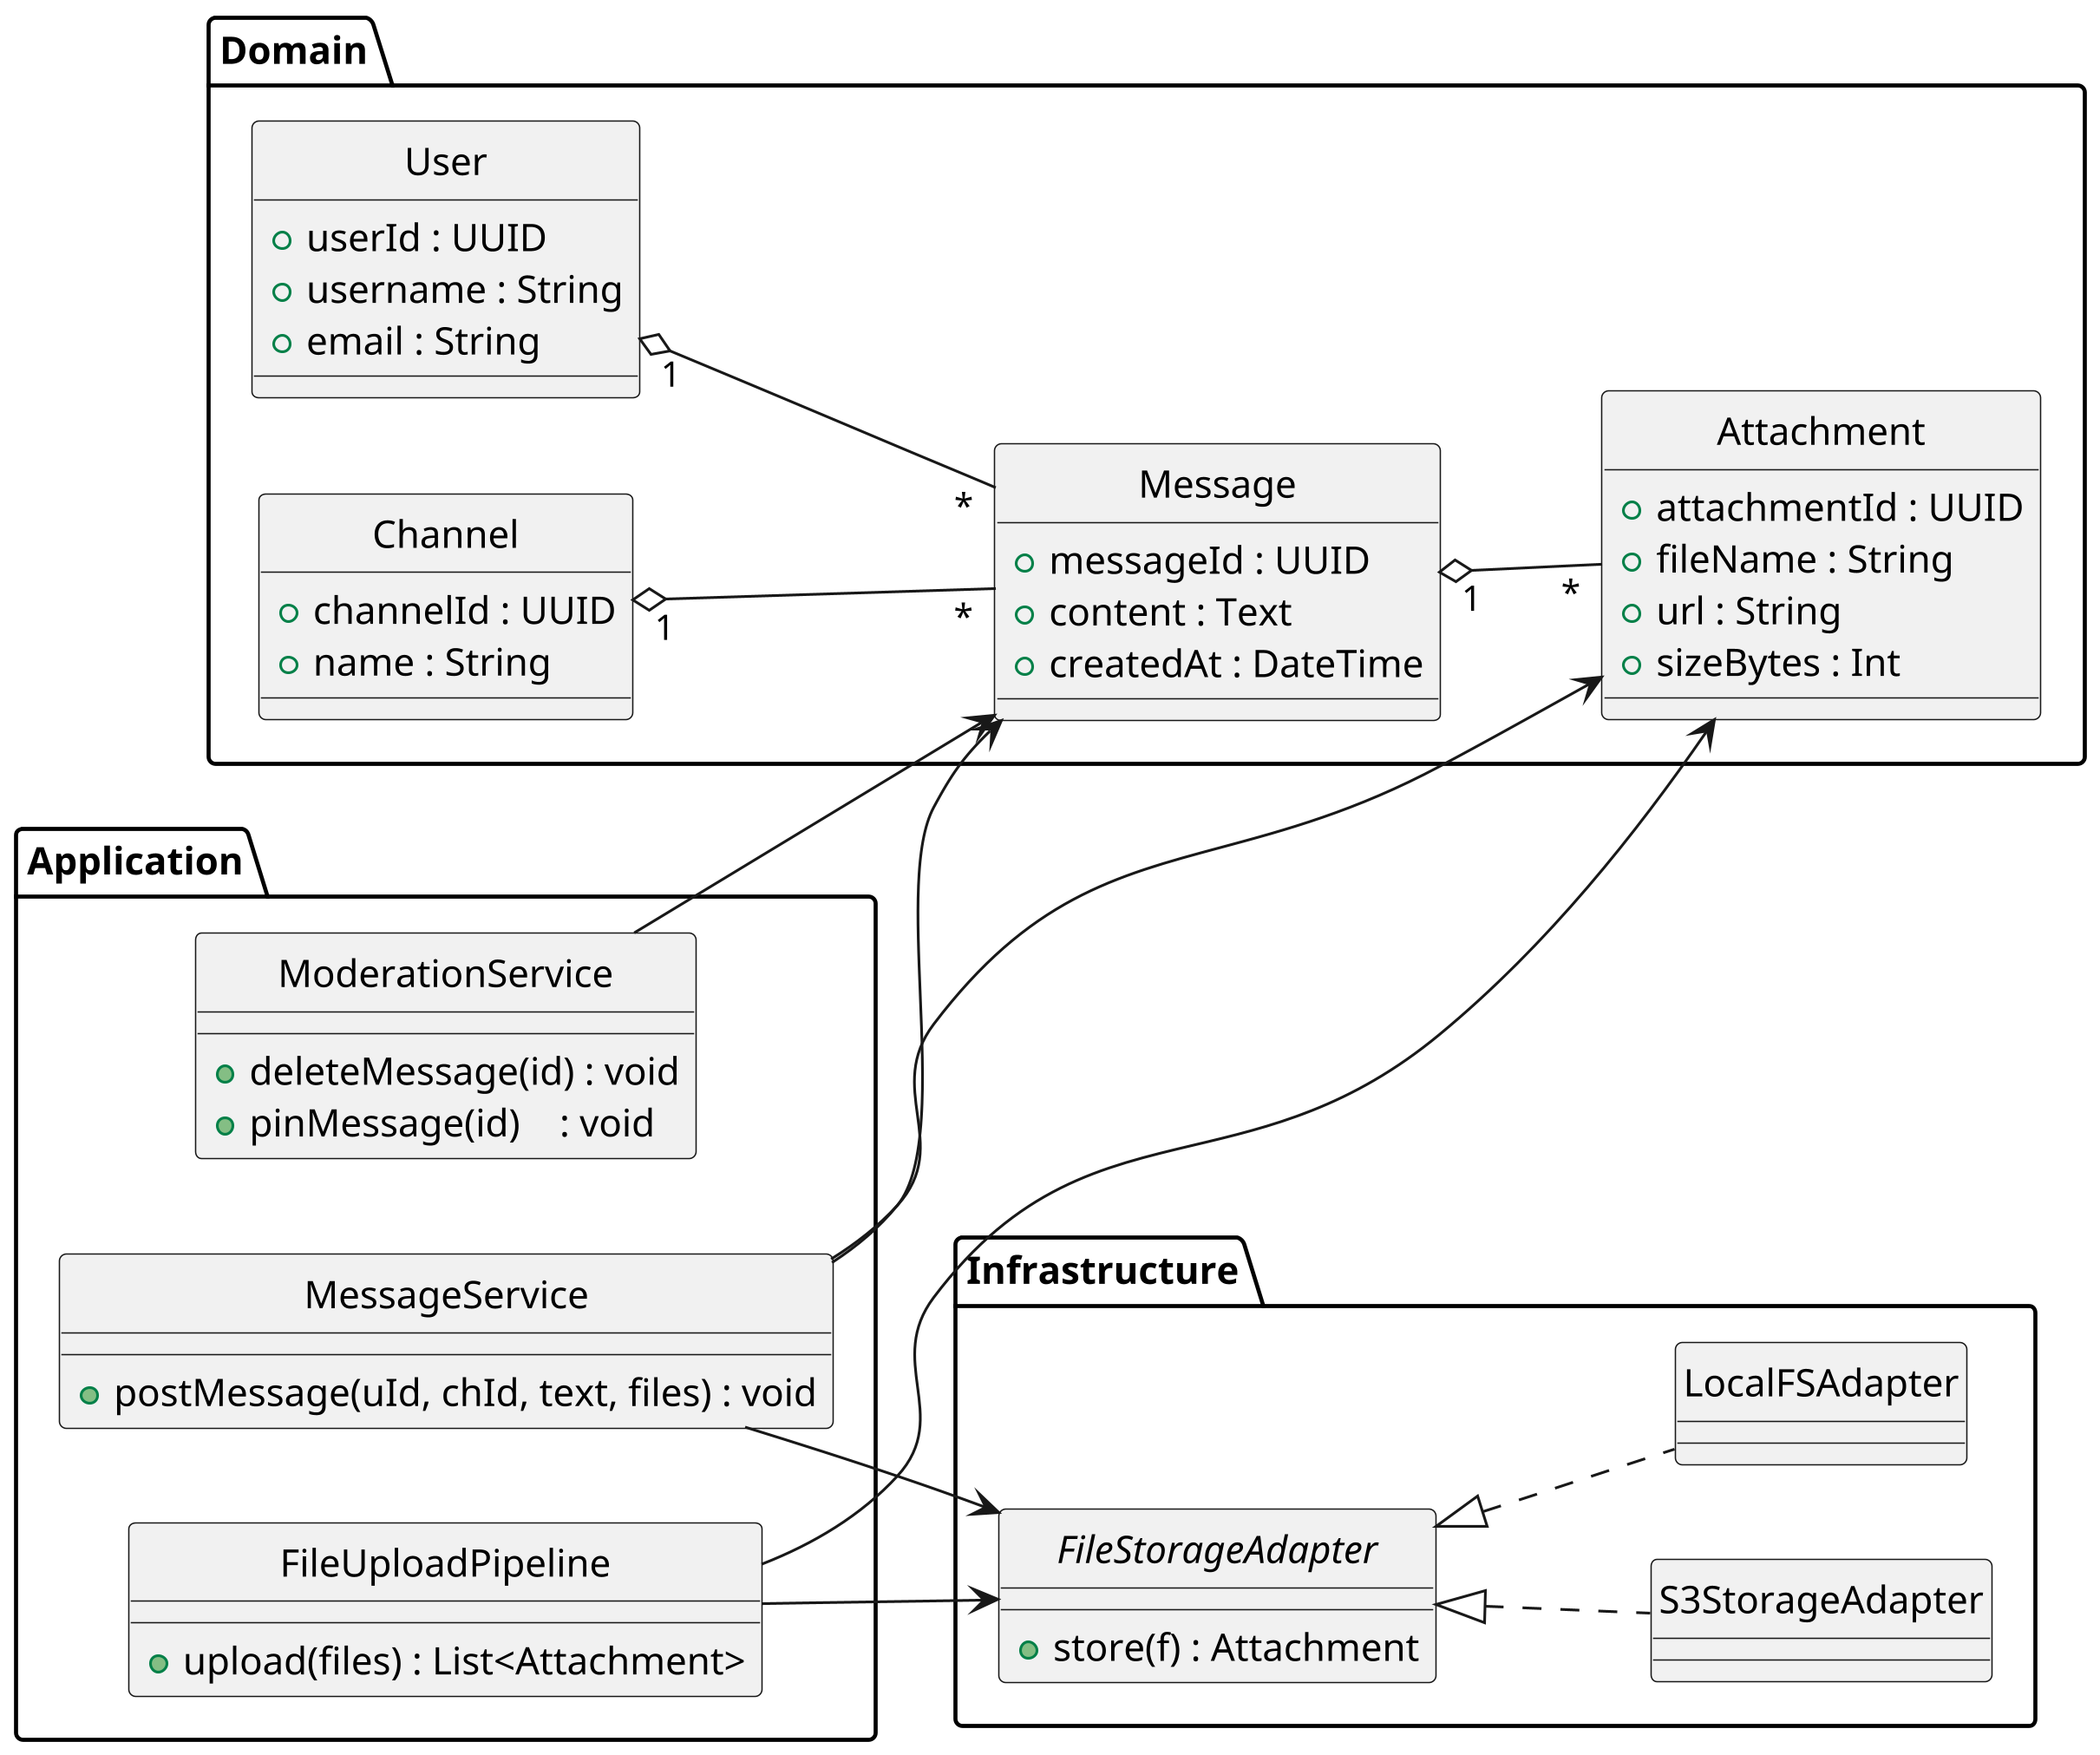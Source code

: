 @startuml
'— 2× export built-in —
skinparam dpi 300          
left to right direction
hide circle              

'========== DOMAIN ==========
package "Domain" {
  class User {
    +userId : UUID
    +username : String
    +email : String
  }
  class Channel {
    +channelId : UUID
    +name : String
  }
  class Message {
    +messageId : UUID
    +content : Text
    +createdAt : DateTime
  }
  class Attachment {
    +attachmentId : UUID
    +fileName : String
    +url : String
    +sizeBytes : Int
  }
}

'========== APPLICATION ==========
package "Application" {
  class MessageService {
    +postMessage(uId, chId, text, files) : void
  }
  class FileUploadPipeline {
    +upload(files) : List<Attachment>
  }
  class ModerationService {
    +deleteMessage(id) : void
    +pinMessage(id)    : void
  }
}

'========== INFRASTRUCTURE ==========
package "Infrastructure" {
  interface FileStorageAdapter {
    +store(f) : Attachment
  }
  class S3StorageAdapter
  class LocalFSAdapter
  FileStorageAdapter <|.. S3StorageAdapter
  FileStorageAdapter <|.. LocalFSAdapter
}

'========== RELATIONSHIPS ==========
User     "1" o-- "*" Message
Channel  "1" o-- "*" Message
Message  "1" o-- "*" Attachment

MessageService --> Message
MessageService --> Attachment
MessageService --> FileStorageAdapter

FileUploadPipeline --> FileStorageAdapter
FileUploadPipeline --> Attachment

ModerationService --> Message
@enduml

